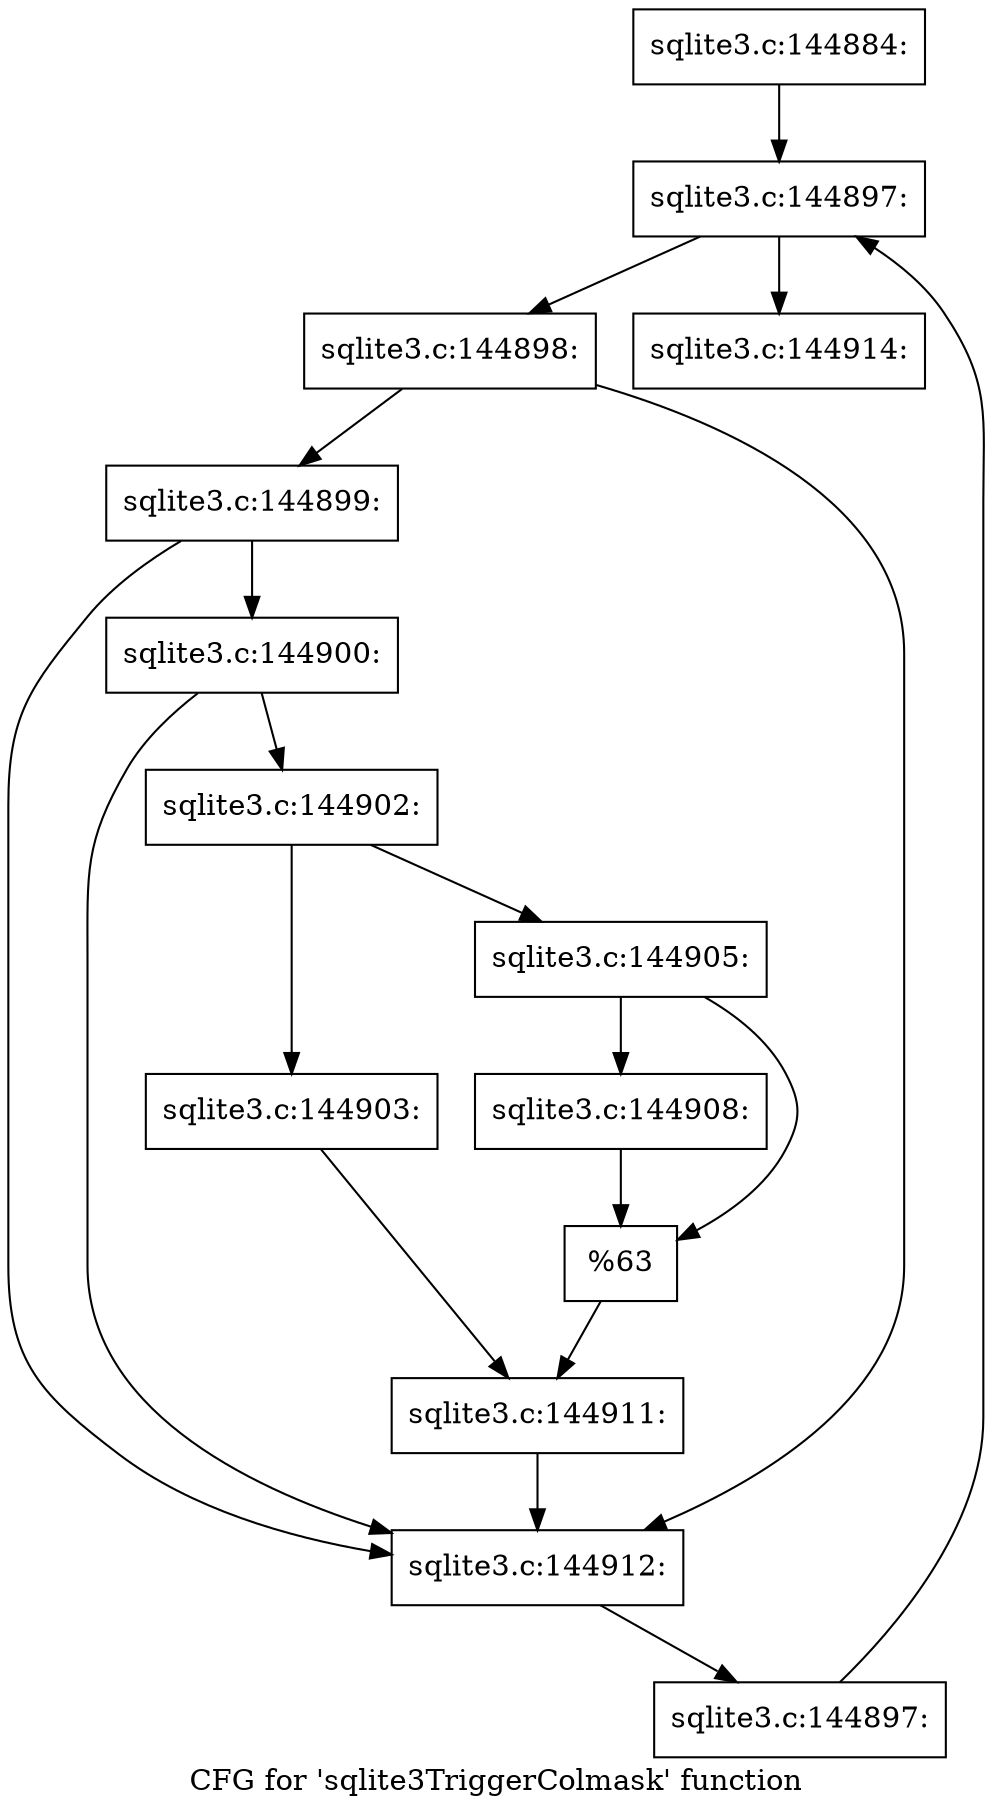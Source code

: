 digraph "CFG for 'sqlite3TriggerColmask' function" {
	label="CFG for 'sqlite3TriggerColmask' function";

	Node0x55c0f626ab30 [shape=record,label="{sqlite3.c:144884:}"];
	Node0x55c0f626ab30 -> Node0x55c0f9d6ae30;
	Node0x55c0f9d6ae30 [shape=record,label="{sqlite3.c:144897:}"];
	Node0x55c0f9d6ae30 -> Node0x55c0f9d6b050;
	Node0x55c0f9d6ae30 -> Node0x55c0f9d6ac10;
	Node0x55c0f9d6b050 [shape=record,label="{sqlite3.c:144898:}"];
	Node0x55c0f9d6b050 -> Node0x55c0f9d6b4b0;
	Node0x55c0f9d6b050 -> Node0x55c0f9d6b3e0;
	Node0x55c0f9d6b4b0 [shape=record,label="{sqlite3.c:144899:}"];
	Node0x55c0f9d6b4b0 -> Node0x55c0f9d6b430;
	Node0x55c0f9d6b4b0 -> Node0x55c0f9d6b3e0;
	Node0x55c0f9d6b430 [shape=record,label="{sqlite3.c:144900:}"];
	Node0x55c0f9d6b430 -> Node0x55c0f9d6b390;
	Node0x55c0f9d6b430 -> Node0x55c0f9d6b3e0;
	Node0x55c0f9d6b390 [shape=record,label="{sqlite3.c:144902:}"];
	Node0x55c0f9d6b390 -> Node0x55c0f9d6c4a0;
	Node0x55c0f9d6b390 -> Node0x55c0f9d6c540;
	Node0x55c0f9d6c4a0 [shape=record,label="{sqlite3.c:144903:}"];
	Node0x55c0f9d6c4a0 -> Node0x55c0f9d6c4f0;
	Node0x55c0f9d6c540 [shape=record,label="{sqlite3.c:144905:}"];
	Node0x55c0f9d6c540 -> Node0x55c0f651de80;
	Node0x55c0f9d6c540 -> Node0x55c0f9d6d680;
	Node0x55c0f651de80 [shape=record,label="{sqlite3.c:144908:}"];
	Node0x55c0f651de80 -> Node0x55c0f9d6d680;
	Node0x55c0f9d6d680 [shape=record,label="{%63}"];
	Node0x55c0f9d6d680 -> Node0x55c0f9d6c4f0;
	Node0x55c0f9d6c4f0 [shape=record,label="{sqlite3.c:144911:}"];
	Node0x55c0f9d6c4f0 -> Node0x55c0f9d6b3e0;
	Node0x55c0f9d6b3e0 [shape=record,label="{sqlite3.c:144912:}"];
	Node0x55c0f9d6b3e0 -> Node0x55c0f9d6afc0;
	Node0x55c0f9d6afc0 [shape=record,label="{sqlite3.c:144897:}"];
	Node0x55c0f9d6afc0 -> Node0x55c0f9d6ae30;
	Node0x55c0f9d6ac10 [shape=record,label="{sqlite3.c:144914:}"];
}

